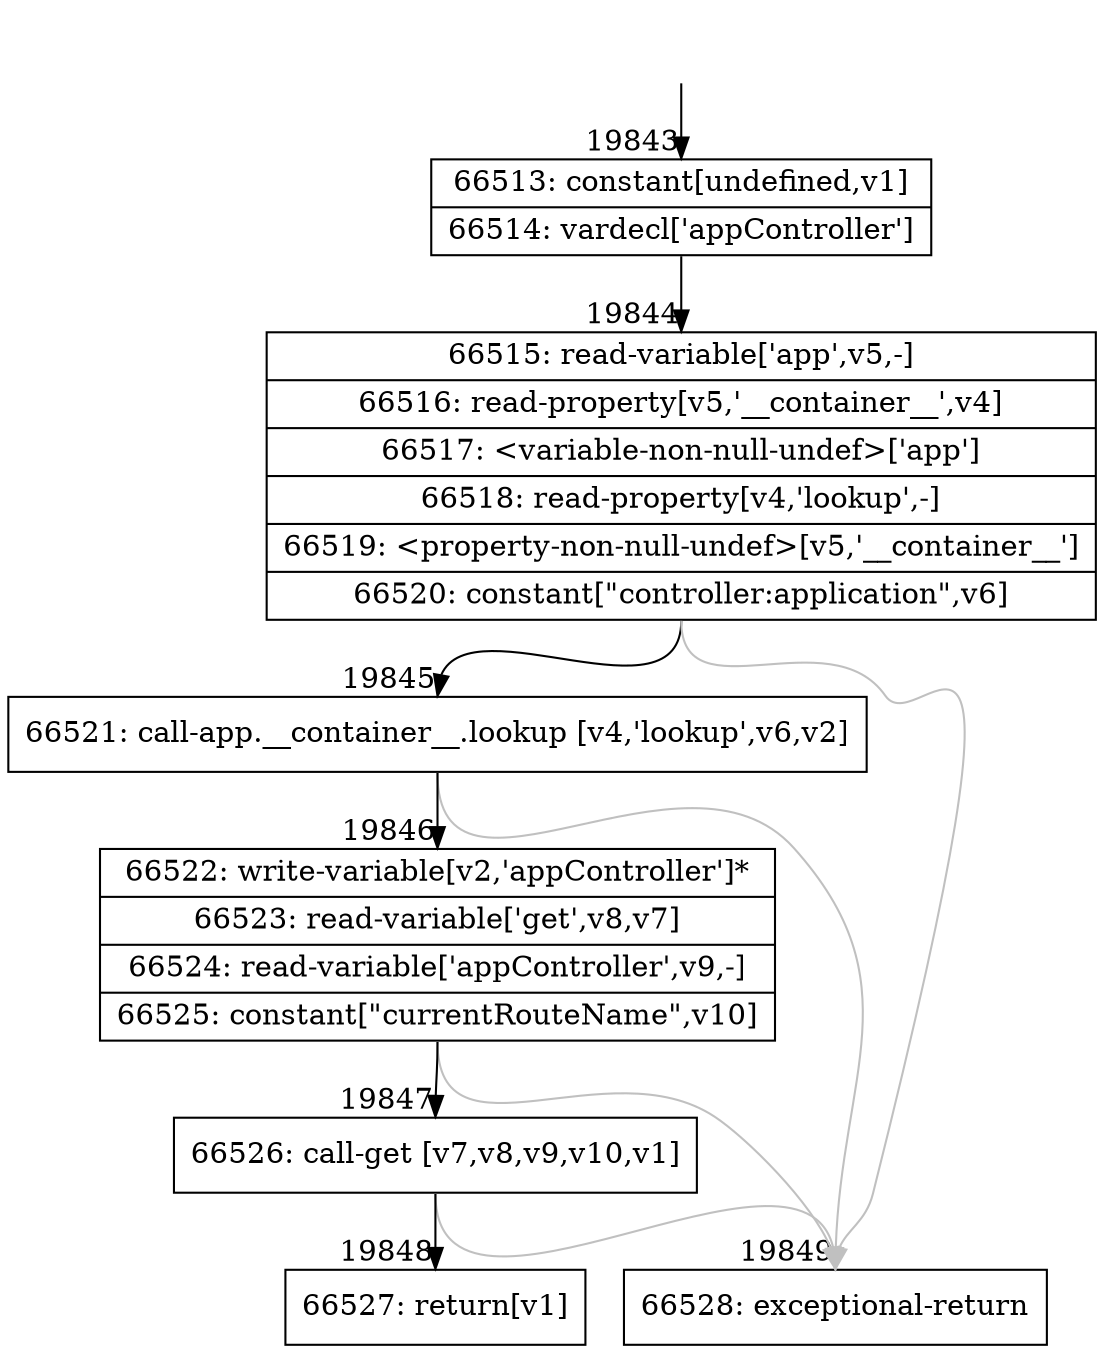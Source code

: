 digraph {
rankdir="TD"
BB_entry1720[shape=none,label=""];
BB_entry1720 -> BB19843 [tailport=s, headport=n, headlabel="    19843"]
BB19843 [shape=record label="{66513: constant[undefined,v1]|66514: vardecl['appController']}" ] 
BB19843 -> BB19844 [tailport=s, headport=n, headlabel="      19844"]
BB19844 [shape=record label="{66515: read-variable['app',v5,-]|66516: read-property[v5,'__container__',v4]|66517: \<variable-non-null-undef\>['app']|66518: read-property[v4,'lookup',-]|66519: \<property-non-null-undef\>[v5,'__container__']|66520: constant[\"controller:application\",v6]}" ] 
BB19844 -> BB19845 [tailport=s, headport=n, headlabel="      19845"]
BB19844 -> BB19849 [tailport=s, headport=n, color=gray, headlabel="      19849"]
BB19845 [shape=record label="{66521: call-app.__container__.lookup [v4,'lookup',v6,v2]}" ] 
BB19845 -> BB19846 [tailport=s, headport=n, headlabel="      19846"]
BB19845 -> BB19849 [tailport=s, headport=n, color=gray]
BB19846 [shape=record label="{66522: write-variable[v2,'appController']*|66523: read-variable['get',v8,v7]|66524: read-variable['appController',v9,-]|66525: constant[\"currentRouteName\",v10]}" ] 
BB19846 -> BB19847 [tailport=s, headport=n, headlabel="      19847"]
BB19846 -> BB19849 [tailport=s, headport=n, color=gray]
BB19847 [shape=record label="{66526: call-get [v7,v8,v9,v10,v1]}" ] 
BB19847 -> BB19848 [tailport=s, headport=n, headlabel="      19848"]
BB19847 -> BB19849 [tailport=s, headport=n, color=gray]
BB19848 [shape=record label="{66527: return[v1]}" ] 
BB19849 [shape=record label="{66528: exceptional-return}" ] 
//#$~ 37153
}

